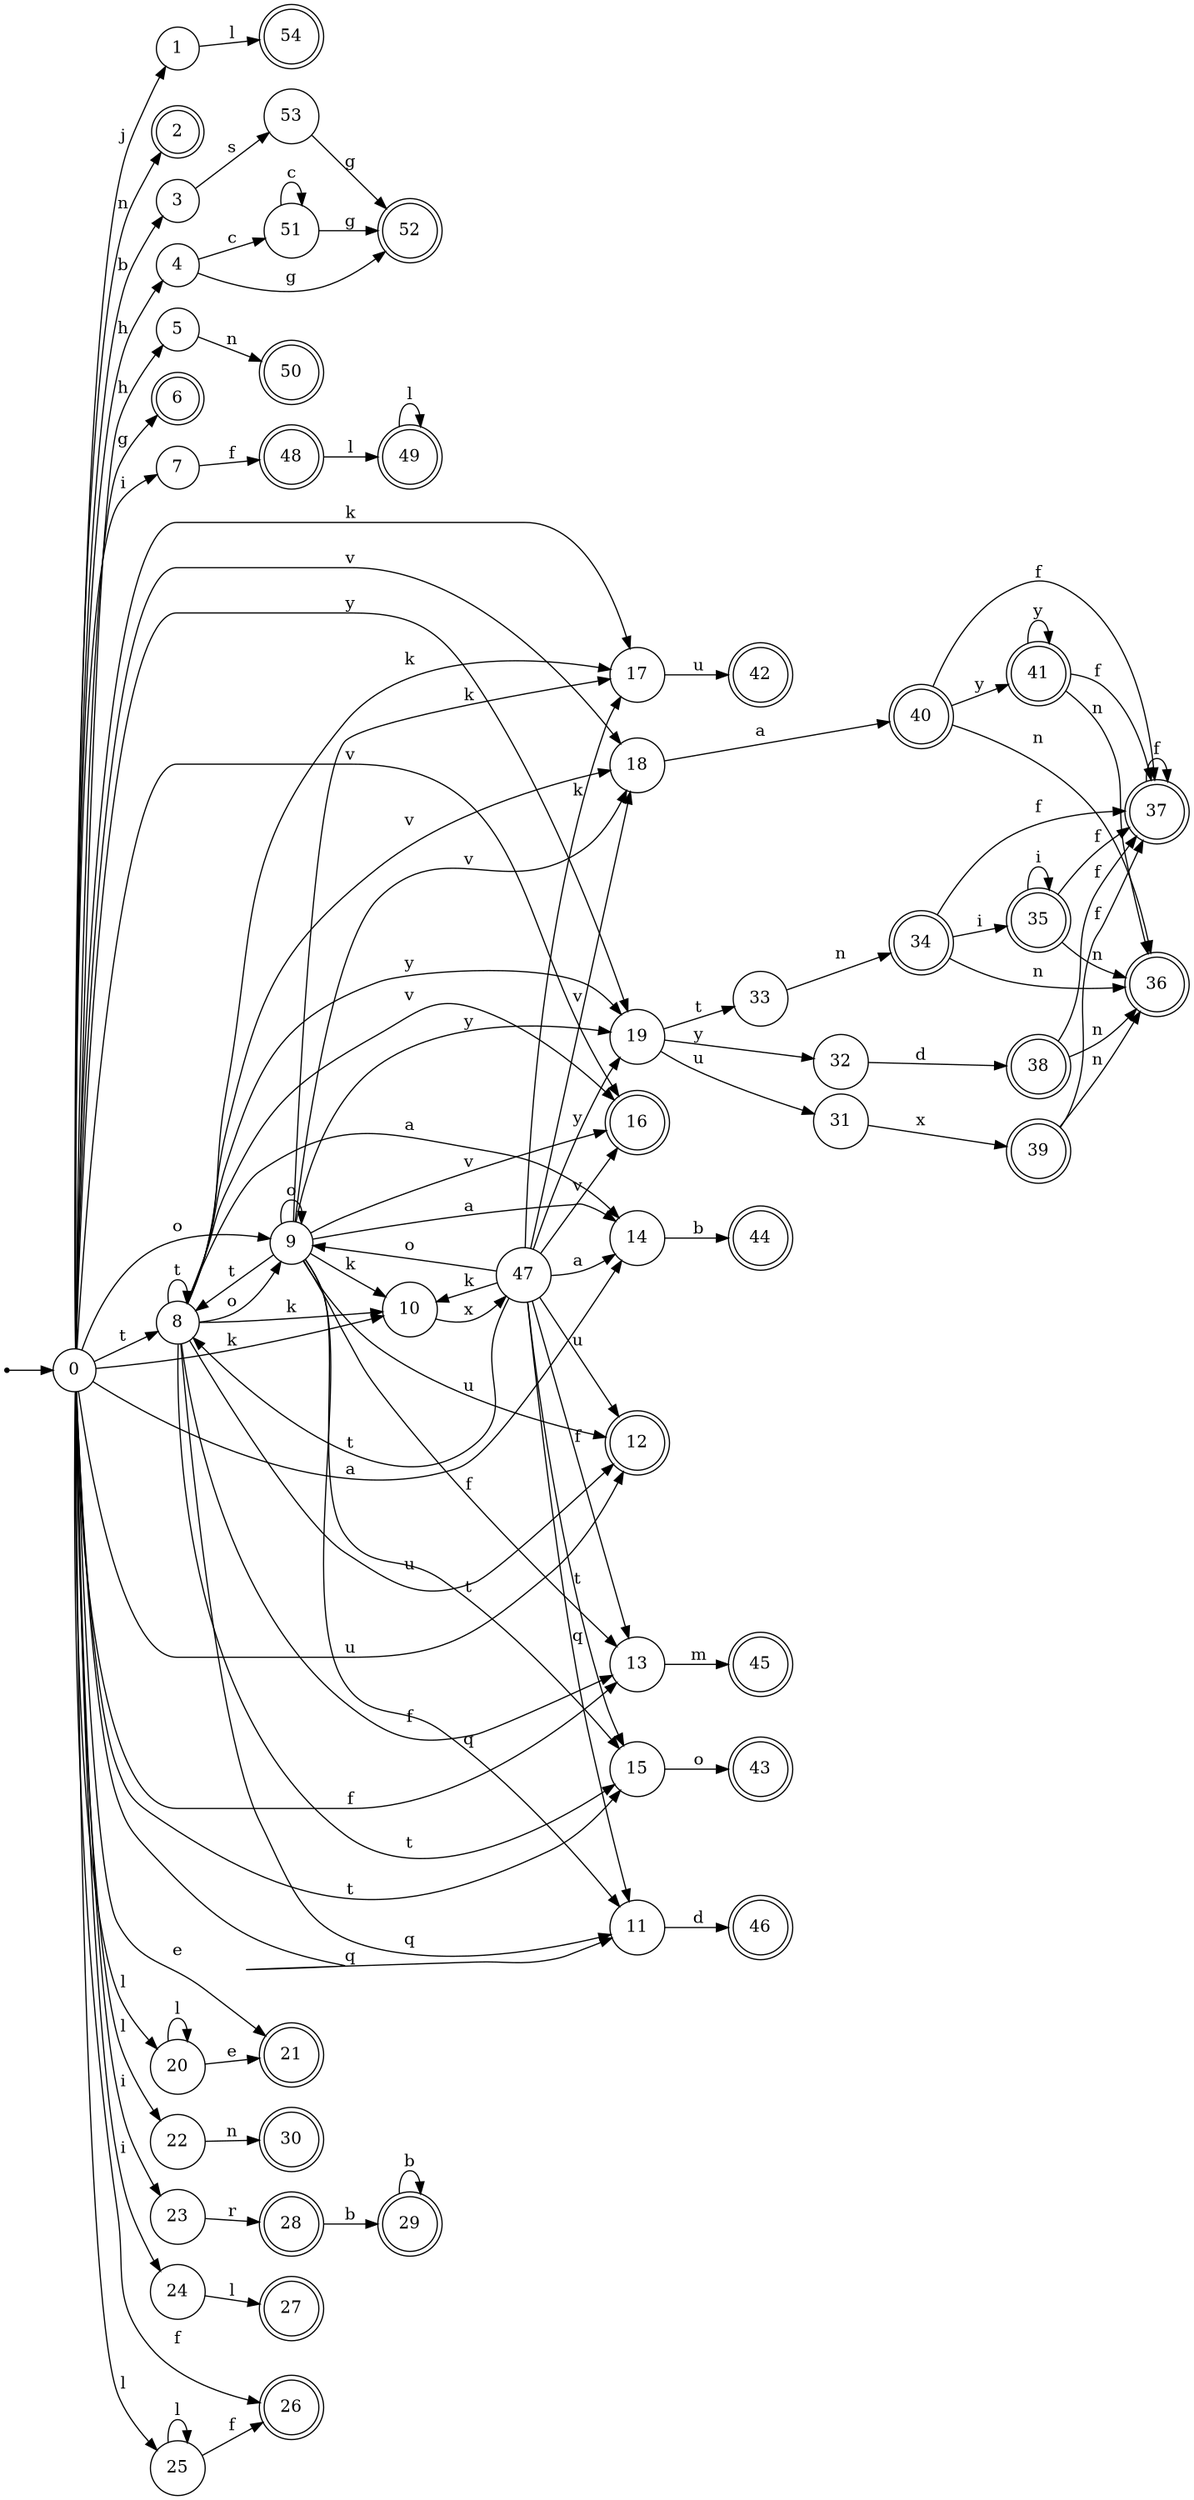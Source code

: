 digraph finite_state_machine {
rankdir=LR;
size="20,20";
node [shape = point]; "dummy0"
node [shape = circle]; "0";
"dummy0" -> "0";
node [shape = circle]; "1";
node [shape = doublecircle]; "2";node [shape = circle]; "3";
node [shape = circle]; "4";
node [shape = circle]; "5";
node [shape = doublecircle]; "6";node [shape = circle]; "7";
node [shape = circle]; "8";
node [shape = circle]; "9";
node [shape = circle]; "10";
node [shape = circle]; "11";
node [shape = doublecircle]; "12";node [shape = circle]; "13";
node [shape = circle]; "14";
node [shape = circle]; "15";
node [shape = doublecircle]; "16";node [shape = circle]; "17";
node [shape = circle]; "18";
node [shape = circle]; "19";
node [shape = circle]; "20";
node [shape = doublecircle]; "21";node [shape = circle]; "22";
node [shape = circle]; "23";
node [shape = circle]; "24";
node [shape = circle]; "25";
node [shape = doublecircle]; "26";node [shape = doublecircle]; "27";node [shape = doublecircle]; "28";node [shape = doublecircle]; "29";node [shape = doublecircle]; "30";node [shape = circle]; "31";
node [shape = circle]; "32";
node [shape = circle]; "33";
node [shape = doublecircle]; "34";node [shape = doublecircle]; "35";node [shape = doublecircle]; "36";node [shape = doublecircle]; "37";node [shape = doublecircle]; "38";node [shape = doublecircle]; "39";node [shape = doublecircle]; "40";node [shape = doublecircle]; "41";node [shape = doublecircle]; "42";node [shape = doublecircle]; "43";node [shape = doublecircle]; "44";node [shape = doublecircle]; "45";node [shape = doublecircle]; "46";node [shape = circle]; "47";
node [shape = doublecircle]; "48";node [shape = doublecircle]; "49";node [shape = doublecircle]; "50";node [shape = circle]; "51";
node [shape = doublecircle]; "52";node [shape = circle]; "53";
node [shape = doublecircle]; "54";"0" -> "1" [label = "j"];
 "0" -> "2" [label = "n"];
 "0" -> "3" [label = "b"];
 "0" -> "4" [label = "h"];
 "0" -> "5" [label = "h"];
 "0" -> "6" [label = "g"];
 "0" -> "24" [label = "i"];
 "0" -> "23" [label = "i"];
 "0" -> "7" [label = "i"];
 "0" -> "8" [label = "t"];
 "0" -> "15" [label = "t"];
 "0" -> "9" [label = "o"];
 "0" -> "17" [label = "k"];
 "0" -> "10" [label = "k"];
 "0" -> "11" [label = "q"];
 "0" -> "12" [label = "u"];
 "0" -> "26" [label = "f"];
 "0" -> "13" [label = "f"];
 "0" -> "14" [label = "a"];
 "0" -> "16" [label = "v"];
 "0" -> "18" [label = "v"];
 "0" -> "19" [label = "y"];
 "0" -> "25" [label = "l"];
 "0" -> "20" [label = "l"];
 "0" -> "22" [label = "l"];
 "0" -> "21" [label = "e"];
 "25" -> "25" [label = "l"];
 "25" -> "26" [label = "f"];
 "24" -> "27" [label = "l"];
 "23" -> "28" [label = "r"];
 "28" -> "29" [label = "b"];
 "29" -> "29" [label = "b"];
 "22" -> "30" [label = "n"];
 "20" -> "20" [label = "l"];
 "20" -> "21" [label = "e"];
 "19" -> "31" [label = "u"];
 "19" -> "32" [label = "y"];
 "19" -> "33" [label = "t"];
 "33" -> "34" [label = "n"];
 "34" -> "35" [label = "i"];
 "34" -> "36" [label = "n"];
 "34" -> "37" [label = "f"];
 "37" -> "37" [label = "f"];
 "35" -> "35" [label = "i"];
 "35" -> "36" [label = "n"];
 "35" -> "37" [label = "f"];
 "32" -> "38" [label = "d"];
 "38" -> "36" [label = "n"];
 "38" -> "37" [label = "f"];
 "31" -> "39" [label = "x"];
 "39" -> "36" [label = "n"];
 "39" -> "37" [label = "f"];
 "18" -> "40" [label = "a"];
 "40" -> "41" [label = "y"];
 "40" -> "36" [label = "n"];
 "40" -> "37" [label = "f"];
 "41" -> "41" [label = "y"];
 "41" -> "36" [label = "n"];
 "41" -> "37" [label = "f"];
 "17" -> "42" [label = "u"];
 "15" -> "43" [label = "o"];
 "14" -> "44" [label = "b"];
 "13" -> "45" [label = "m"];
 "11" -> "46" [label = "d"];
 "10" -> "47" [label = "x"];
 "47" -> "17" [label = "k"];
 "47" -> "10" [label = "k"];
 "47" -> "8" [label = "t"];
 "47" -> "15" [label = "t"];
 "47" -> "9" [label = "o"];
 "47" -> "11" [label = "q"];
 "47" -> "12" [label = "u"];
 "47" -> "13" [label = "f"];
 "47" -> "14" [label = "a"];
 "47" -> "16" [label = "v"];
 "47" -> "18" [label = "v"];
 "47" -> "19" [label = "y"];
 "9" -> "9" [label = "o"];
 "9" -> "8" [label = "t"];
 "9" -> "15" [label = "t"];
 "9" -> "17" [label = "k"];
 "9" -> "10" [label = "k"];
 "9" -> "11" [label = "q"];
 "9" -> "12" [label = "u"];
 "9" -> "13" [label = "f"];
 "9" -> "14" [label = "a"];
 "9" -> "16" [label = "v"];
 "9" -> "18" [label = "v"];
 "9" -> "19" [label = "y"];
 "8" -> "8" [label = "t"];
 "8" -> "15" [label = "t"];
 "8" -> "9" [label = "o"];
 "8" -> "17" [label = "k"];
 "8" -> "10" [label = "k"];
 "8" -> "11" [label = "q"];
 "8" -> "12" [label = "u"];
 "8" -> "13" [label = "f"];
 "8" -> "14" [label = "a"];
 "8" -> "16" [label = "v"];
 "8" -> "18" [label = "v"];
 "8" -> "19" [label = "y"];
 "7" -> "48" [label = "f"];
 "48" -> "49" [label = "l"];
 "49" -> "49" [label = "l"];
 "5" -> "50" [label = "n"];
 "4" -> "51" [label = "c"];
 "4" -> "52" [label = "g"];
 "51" -> "51" [label = "c"];
 "51" -> "52" [label = "g"];
 "3" -> "53" [label = "s"];
 "53" -> "52" [label = "g"];
 "1" -> "54" [label = "l"];
 }
